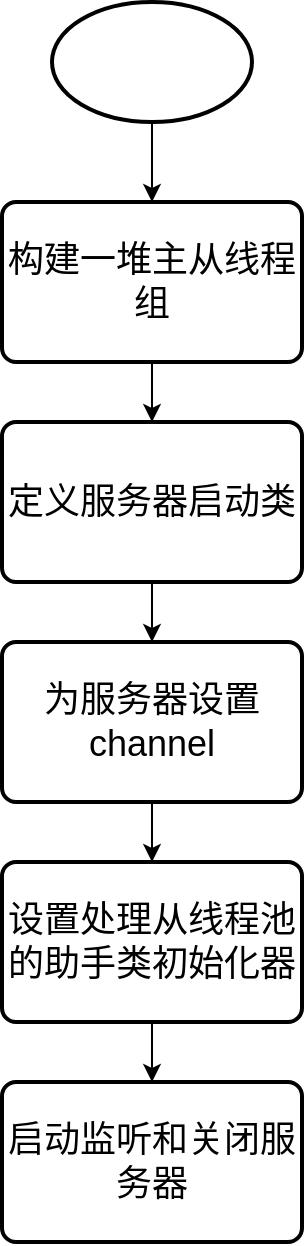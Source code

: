<mxfile version="11.0.7" type="device"><diagram id="Sa5lkp_6r3VK47L-oi6D" name="Page-1"><mxGraphModel dx="1422" dy="715" grid="1" gridSize="10" guides="1" tooltips="1" connect="1" arrows="1" fold="1" page="1" pageScale="1" pageWidth="827" pageHeight="1169" math="0" shadow="0"><root><mxCell id="0"/><mxCell id="1" parent="0"/><mxCell id="SmiqdybP3yfWdYDp8svF-5" value="" style="edgeStyle=orthogonalEdgeStyle;rounded=0;orthogonalLoop=1;jettySize=auto;html=1;" edge="1" parent="1" source="SmiqdybP3yfWdYDp8svF-1" target="SmiqdybP3yfWdYDp8svF-4"><mxGeometry relative="1" as="geometry"/></mxCell><mxCell id="SmiqdybP3yfWdYDp8svF-1" value="" style="strokeWidth=2;html=1;shape=mxgraph.flowchart.start_1;whiteSpace=wrap;" vertex="1" parent="1"><mxGeometry x="110" y="70" width="100" height="60" as="geometry"/></mxCell><mxCell id="SmiqdybP3yfWdYDp8svF-7" value="" style="edgeStyle=orthogonalEdgeStyle;rounded=0;orthogonalLoop=1;jettySize=auto;html=1;fontSize=18;" edge="1" parent="1" source="SmiqdybP3yfWdYDp8svF-4" target="SmiqdybP3yfWdYDp8svF-6"><mxGeometry relative="1" as="geometry"/></mxCell><mxCell id="SmiqdybP3yfWdYDp8svF-4" value="构建一堆主从线程组" style="rounded=1;whiteSpace=wrap;html=1;absoluteArcSize=1;arcSize=14;strokeWidth=2;fontSize=18;" vertex="1" parent="1"><mxGeometry x="85" y="170" width="150" height="80" as="geometry"/></mxCell><mxCell id="SmiqdybP3yfWdYDp8svF-9" value="" style="edgeStyle=orthogonalEdgeStyle;rounded=0;orthogonalLoop=1;jettySize=auto;html=1;fontSize=18;" edge="1" parent="1" source="SmiqdybP3yfWdYDp8svF-6" target="SmiqdybP3yfWdYDp8svF-8"><mxGeometry relative="1" as="geometry"/></mxCell><mxCell id="SmiqdybP3yfWdYDp8svF-6" value="定义服务器启动类" style="rounded=1;whiteSpace=wrap;html=1;absoluteArcSize=1;arcSize=14;strokeWidth=2;fontSize=18;" vertex="1" parent="1"><mxGeometry x="85" y="280" width="150" height="80" as="geometry"/></mxCell><mxCell id="SmiqdybP3yfWdYDp8svF-11" value="" style="edgeStyle=orthogonalEdgeStyle;rounded=0;orthogonalLoop=1;jettySize=auto;html=1;fontSize=18;" edge="1" parent="1" source="SmiqdybP3yfWdYDp8svF-8" target="SmiqdybP3yfWdYDp8svF-10"><mxGeometry relative="1" as="geometry"/></mxCell><mxCell id="SmiqdybP3yfWdYDp8svF-8" value="为服务器设置channel" style="rounded=1;whiteSpace=wrap;html=1;absoluteArcSize=1;arcSize=14;strokeWidth=2;fontSize=18;" vertex="1" parent="1"><mxGeometry x="85" y="390" width="150" height="80" as="geometry"/></mxCell><mxCell id="SmiqdybP3yfWdYDp8svF-13" value="" style="edgeStyle=orthogonalEdgeStyle;rounded=0;orthogonalLoop=1;jettySize=auto;html=1;fontSize=18;" edge="1" parent="1" source="SmiqdybP3yfWdYDp8svF-10" target="SmiqdybP3yfWdYDp8svF-12"><mxGeometry relative="1" as="geometry"/></mxCell><mxCell id="SmiqdybP3yfWdYDp8svF-10" value="设置处理从线程池的助手类初始化器" style="rounded=1;whiteSpace=wrap;html=1;absoluteArcSize=1;arcSize=14;strokeWidth=2;fontSize=18;" vertex="1" parent="1"><mxGeometry x="85" y="500" width="150" height="80" as="geometry"/></mxCell><mxCell id="SmiqdybP3yfWdYDp8svF-12" value="启动监听和关闭服务器" style="rounded=1;whiteSpace=wrap;html=1;absoluteArcSize=1;arcSize=14;strokeWidth=2;fontSize=18;" vertex="1" parent="1"><mxGeometry x="85" y="610" width="150" height="80" as="geometry"/></mxCell></root></mxGraphModel></diagram></mxfile>